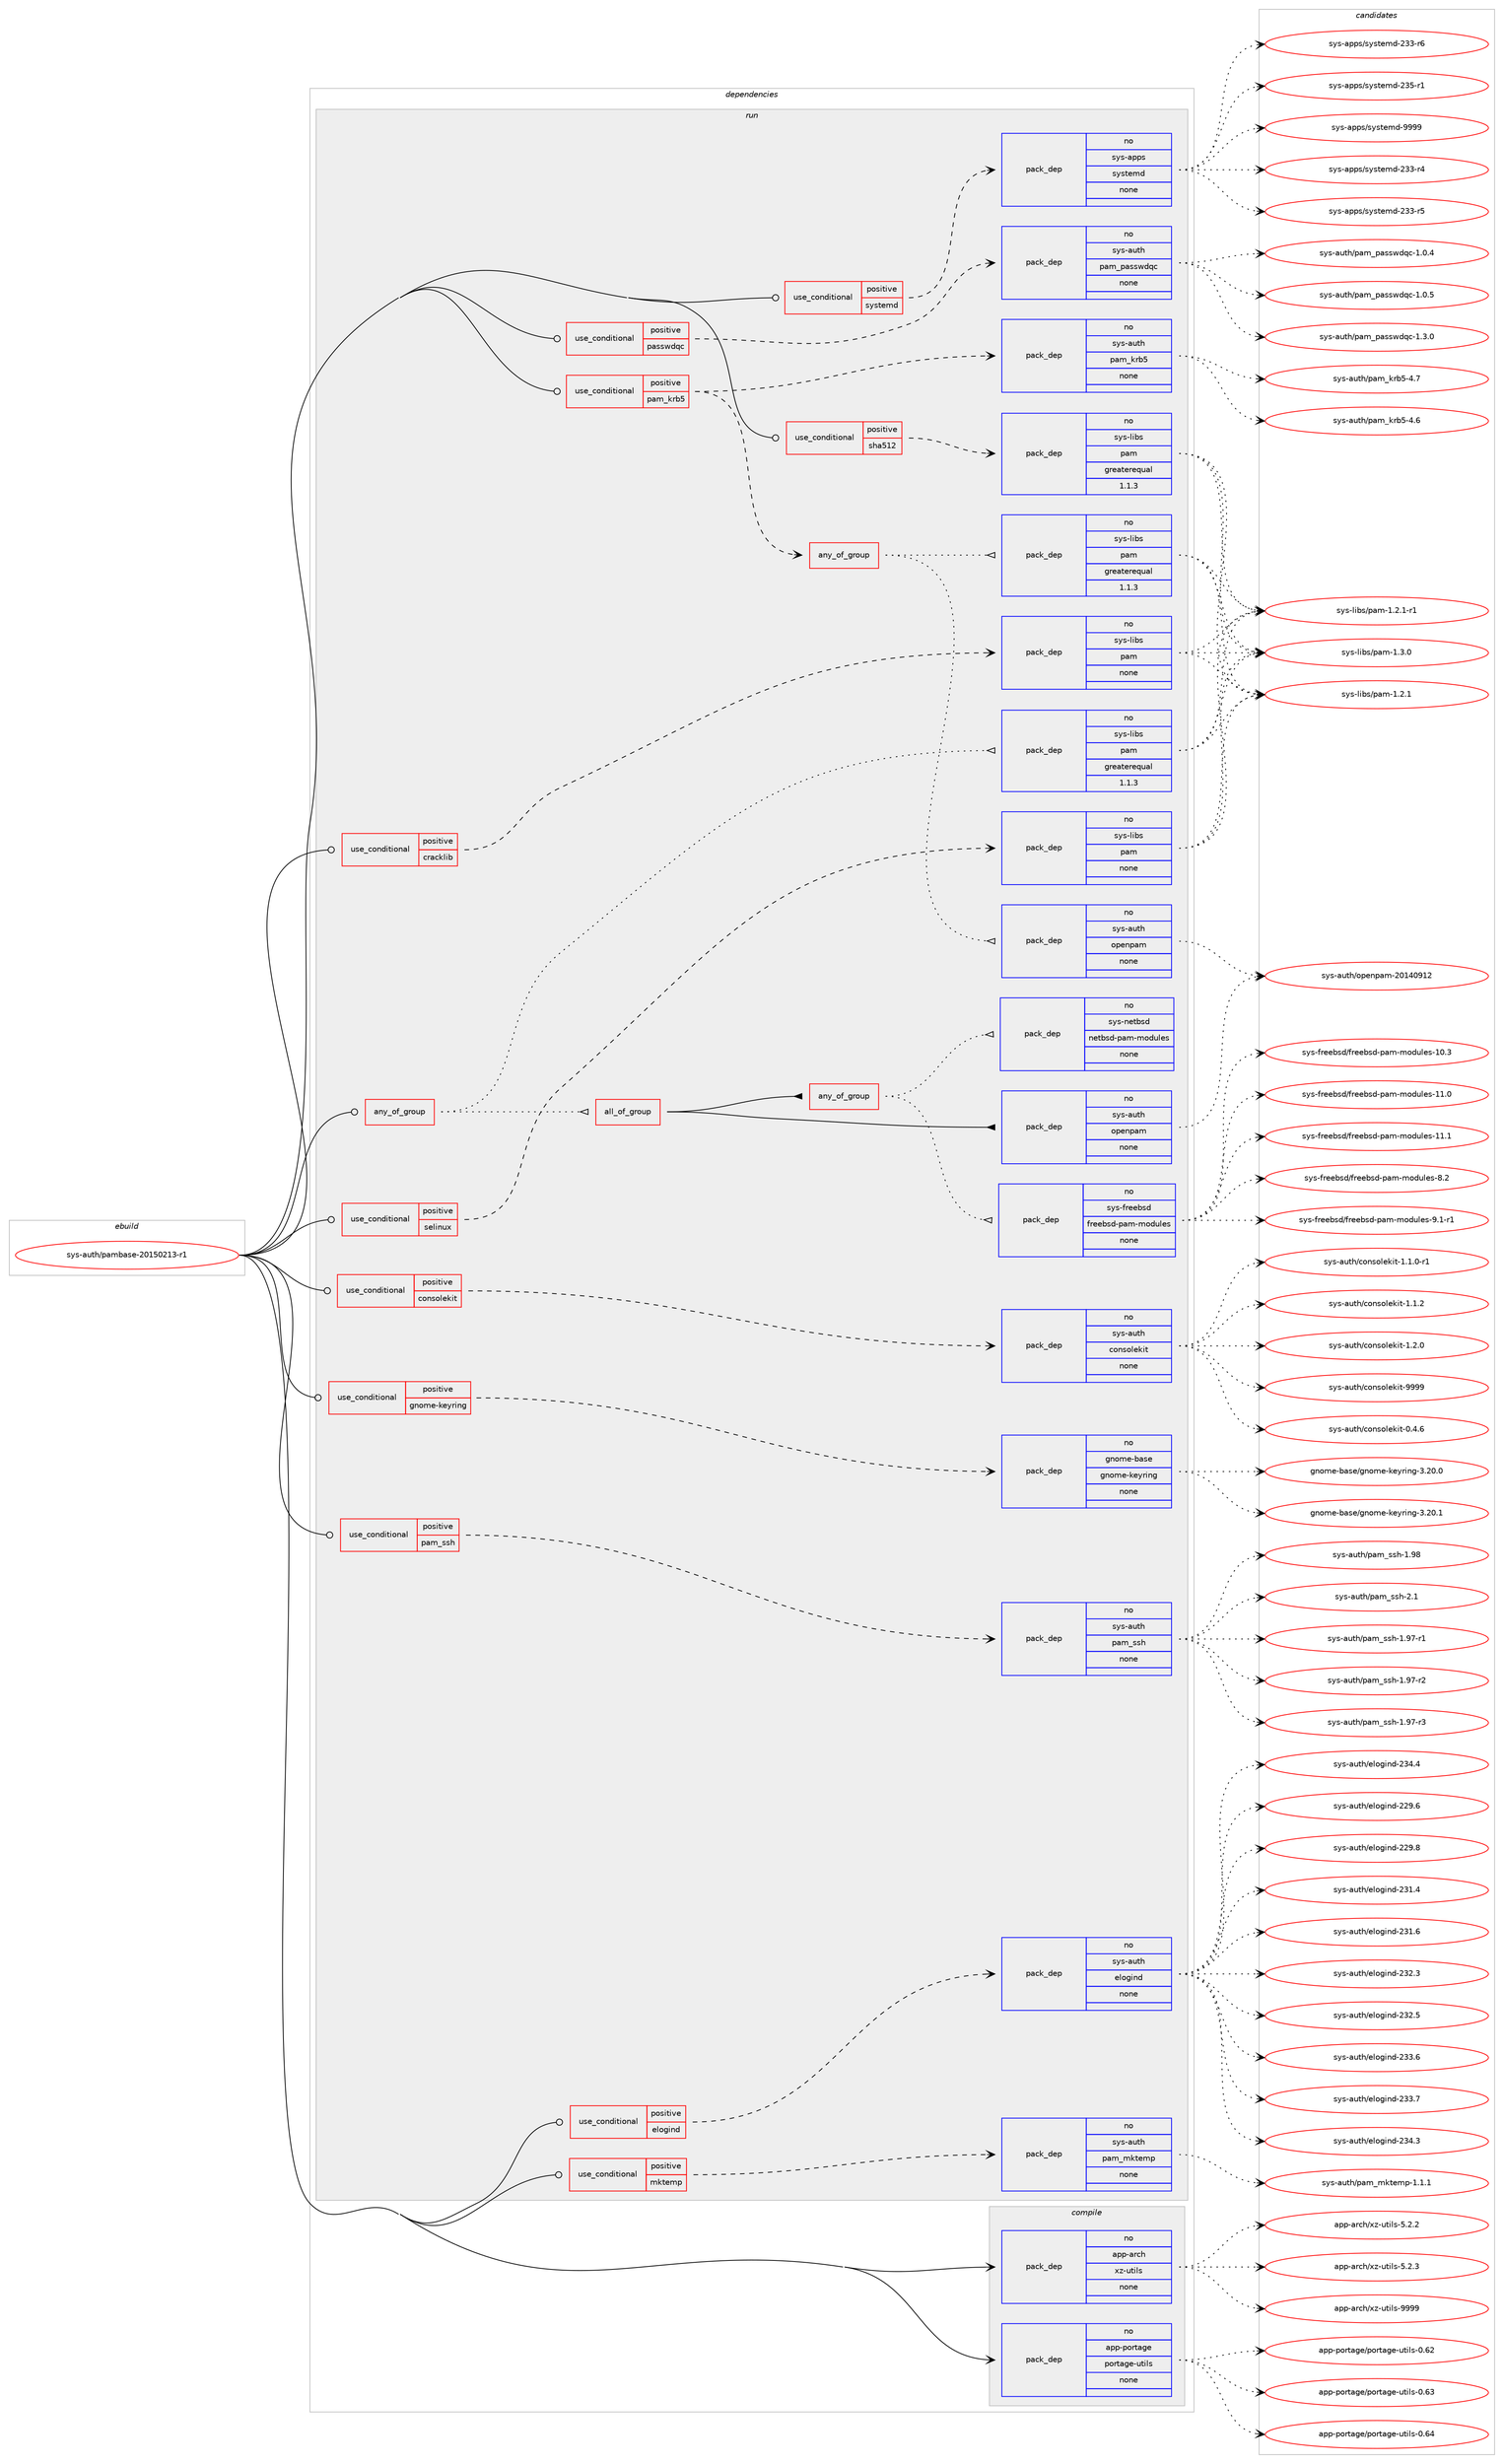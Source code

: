digraph prolog {

# *************
# Graph options
# *************

newrank=true;
concentrate=true;
compound=true;
graph [rankdir=LR,fontname=Helvetica,fontsize=10,ranksep=1.5];#, ranksep=2.5, nodesep=0.2];
edge  [arrowhead=vee];
node  [fontname=Helvetica,fontsize=10];

# **********
# The ebuild
# **********

subgraph cluster_leftcol {
color=gray;
rank=same;
label=<<i>ebuild</i>>;
id [label="sys-auth/pambase-20150213-r1", color=red, width=4, href="../sys-auth/pambase-20150213-r1.svg"];
}

# ****************
# The dependencies
# ****************

subgraph cluster_midcol {
color=gray;
label=<<i>dependencies</i>>;
subgraph cluster_compile {
fillcolor="#eeeeee";
style=filled;
label=<<i>compile</i>>;
subgraph pack352737 {
dependency475556 [label=<<TABLE BORDER="0" CELLBORDER="1" CELLSPACING="0" CELLPADDING="4" WIDTH="220"><TR><TD ROWSPAN="6" CELLPADDING="30">pack_dep</TD></TR><TR><TD WIDTH="110">no</TD></TR><TR><TD>app-arch</TD></TR><TR><TD>xz-utils</TD></TR><TR><TD>none</TD></TR><TR><TD></TD></TR></TABLE>>, shape=none, color=blue];
}
id:e -> dependency475556:w [weight=20,style="solid",arrowhead="vee"];
subgraph pack352738 {
dependency475557 [label=<<TABLE BORDER="0" CELLBORDER="1" CELLSPACING="0" CELLPADDING="4" WIDTH="220"><TR><TD ROWSPAN="6" CELLPADDING="30">pack_dep</TD></TR><TR><TD WIDTH="110">no</TD></TR><TR><TD>app-portage</TD></TR><TR><TD>portage-utils</TD></TR><TR><TD>none</TD></TR><TR><TD></TD></TR></TABLE>>, shape=none, color=blue];
}
id:e -> dependency475557:w [weight=20,style="solid",arrowhead="vee"];
}
subgraph cluster_compileandrun {
fillcolor="#eeeeee";
style=filled;
label=<<i>compile and run</i>>;
}
subgraph cluster_run {
fillcolor="#eeeeee";
style=filled;
label=<<i>run</i>>;
subgraph any8011 {
dependency475558 [label=<<TABLE BORDER="0" CELLBORDER="1" CELLSPACING="0" CELLPADDING="4"><TR><TD CELLPADDING="10">any_of_group</TD></TR></TABLE>>, shape=none, color=red];subgraph pack352739 {
dependency475559 [label=<<TABLE BORDER="0" CELLBORDER="1" CELLSPACING="0" CELLPADDING="4" WIDTH="220"><TR><TD ROWSPAN="6" CELLPADDING="30">pack_dep</TD></TR><TR><TD WIDTH="110">no</TD></TR><TR><TD>sys-libs</TD></TR><TR><TD>pam</TD></TR><TR><TD>greaterequal</TD></TR><TR><TD>1.1.3</TD></TR></TABLE>>, shape=none, color=blue];
}
dependency475558:e -> dependency475559:w [weight=20,style="dotted",arrowhead="oinv"];
subgraph all277 {
dependency475560 [label=<<TABLE BORDER="0" CELLBORDER="1" CELLSPACING="0" CELLPADDING="4"><TR><TD CELLPADDING="10">all_of_group</TD></TR></TABLE>>, shape=none, color=red];subgraph pack352740 {
dependency475561 [label=<<TABLE BORDER="0" CELLBORDER="1" CELLSPACING="0" CELLPADDING="4" WIDTH="220"><TR><TD ROWSPAN="6" CELLPADDING="30">pack_dep</TD></TR><TR><TD WIDTH="110">no</TD></TR><TR><TD>sys-auth</TD></TR><TR><TD>openpam</TD></TR><TR><TD>none</TD></TR><TR><TD></TD></TR></TABLE>>, shape=none, color=blue];
}
dependency475560:e -> dependency475561:w [weight=20,style="solid",arrowhead="inv"];
subgraph any8012 {
dependency475562 [label=<<TABLE BORDER="0" CELLBORDER="1" CELLSPACING="0" CELLPADDING="4"><TR><TD CELLPADDING="10">any_of_group</TD></TR></TABLE>>, shape=none, color=red];subgraph pack352741 {
dependency475563 [label=<<TABLE BORDER="0" CELLBORDER="1" CELLSPACING="0" CELLPADDING="4" WIDTH="220"><TR><TD ROWSPAN="6" CELLPADDING="30">pack_dep</TD></TR><TR><TD WIDTH="110">no</TD></TR><TR><TD>sys-freebsd</TD></TR><TR><TD>freebsd-pam-modules</TD></TR><TR><TD>none</TD></TR><TR><TD></TD></TR></TABLE>>, shape=none, color=blue];
}
dependency475562:e -> dependency475563:w [weight=20,style="dotted",arrowhead="oinv"];
subgraph pack352742 {
dependency475564 [label=<<TABLE BORDER="0" CELLBORDER="1" CELLSPACING="0" CELLPADDING="4" WIDTH="220"><TR><TD ROWSPAN="6" CELLPADDING="30">pack_dep</TD></TR><TR><TD WIDTH="110">no</TD></TR><TR><TD>sys-netbsd</TD></TR><TR><TD>netbsd-pam-modules</TD></TR><TR><TD>none</TD></TR><TR><TD></TD></TR></TABLE>>, shape=none, color=blue];
}
dependency475562:e -> dependency475564:w [weight=20,style="dotted",arrowhead="oinv"];
}
dependency475560:e -> dependency475562:w [weight=20,style="solid",arrowhead="inv"];
}
dependency475558:e -> dependency475560:w [weight=20,style="dotted",arrowhead="oinv"];
}
id:e -> dependency475558:w [weight=20,style="solid",arrowhead="odot"];
subgraph cond114534 {
dependency475565 [label=<<TABLE BORDER="0" CELLBORDER="1" CELLSPACING="0" CELLPADDING="4"><TR><TD ROWSPAN="3" CELLPADDING="10">use_conditional</TD></TR><TR><TD>positive</TD></TR><TR><TD>consolekit</TD></TR></TABLE>>, shape=none, color=red];
subgraph pack352743 {
dependency475566 [label=<<TABLE BORDER="0" CELLBORDER="1" CELLSPACING="0" CELLPADDING="4" WIDTH="220"><TR><TD ROWSPAN="6" CELLPADDING="30">pack_dep</TD></TR><TR><TD WIDTH="110">no</TD></TR><TR><TD>sys-auth</TD></TR><TR><TD>consolekit</TD></TR><TR><TD>none</TD></TR><TR><TD></TD></TR></TABLE>>, shape=none, color=blue];
}
dependency475565:e -> dependency475566:w [weight=20,style="dashed",arrowhead="vee"];
}
id:e -> dependency475565:w [weight=20,style="solid",arrowhead="odot"];
subgraph cond114535 {
dependency475567 [label=<<TABLE BORDER="0" CELLBORDER="1" CELLSPACING="0" CELLPADDING="4"><TR><TD ROWSPAN="3" CELLPADDING="10">use_conditional</TD></TR><TR><TD>positive</TD></TR><TR><TD>cracklib</TD></TR></TABLE>>, shape=none, color=red];
subgraph pack352744 {
dependency475568 [label=<<TABLE BORDER="0" CELLBORDER="1" CELLSPACING="0" CELLPADDING="4" WIDTH="220"><TR><TD ROWSPAN="6" CELLPADDING="30">pack_dep</TD></TR><TR><TD WIDTH="110">no</TD></TR><TR><TD>sys-libs</TD></TR><TR><TD>pam</TD></TR><TR><TD>none</TD></TR><TR><TD></TD></TR></TABLE>>, shape=none, color=blue];
}
dependency475567:e -> dependency475568:w [weight=20,style="dashed",arrowhead="vee"];
}
id:e -> dependency475567:w [weight=20,style="solid",arrowhead="odot"];
subgraph cond114536 {
dependency475569 [label=<<TABLE BORDER="0" CELLBORDER="1" CELLSPACING="0" CELLPADDING="4"><TR><TD ROWSPAN="3" CELLPADDING="10">use_conditional</TD></TR><TR><TD>positive</TD></TR><TR><TD>elogind</TD></TR></TABLE>>, shape=none, color=red];
subgraph pack352745 {
dependency475570 [label=<<TABLE BORDER="0" CELLBORDER="1" CELLSPACING="0" CELLPADDING="4" WIDTH="220"><TR><TD ROWSPAN="6" CELLPADDING="30">pack_dep</TD></TR><TR><TD WIDTH="110">no</TD></TR><TR><TD>sys-auth</TD></TR><TR><TD>elogind</TD></TR><TR><TD>none</TD></TR><TR><TD></TD></TR></TABLE>>, shape=none, color=blue];
}
dependency475569:e -> dependency475570:w [weight=20,style="dashed",arrowhead="vee"];
}
id:e -> dependency475569:w [weight=20,style="solid",arrowhead="odot"];
subgraph cond114537 {
dependency475571 [label=<<TABLE BORDER="0" CELLBORDER="1" CELLSPACING="0" CELLPADDING="4"><TR><TD ROWSPAN="3" CELLPADDING="10">use_conditional</TD></TR><TR><TD>positive</TD></TR><TR><TD>gnome-keyring</TD></TR></TABLE>>, shape=none, color=red];
subgraph pack352746 {
dependency475572 [label=<<TABLE BORDER="0" CELLBORDER="1" CELLSPACING="0" CELLPADDING="4" WIDTH="220"><TR><TD ROWSPAN="6" CELLPADDING="30">pack_dep</TD></TR><TR><TD WIDTH="110">no</TD></TR><TR><TD>gnome-base</TD></TR><TR><TD>gnome-keyring</TD></TR><TR><TD>none</TD></TR><TR><TD></TD></TR></TABLE>>, shape=none, color=blue];
}
dependency475571:e -> dependency475572:w [weight=20,style="dashed",arrowhead="vee"];
}
id:e -> dependency475571:w [weight=20,style="solid",arrowhead="odot"];
subgraph cond114538 {
dependency475573 [label=<<TABLE BORDER="0" CELLBORDER="1" CELLSPACING="0" CELLPADDING="4"><TR><TD ROWSPAN="3" CELLPADDING="10">use_conditional</TD></TR><TR><TD>positive</TD></TR><TR><TD>mktemp</TD></TR></TABLE>>, shape=none, color=red];
subgraph pack352747 {
dependency475574 [label=<<TABLE BORDER="0" CELLBORDER="1" CELLSPACING="0" CELLPADDING="4" WIDTH="220"><TR><TD ROWSPAN="6" CELLPADDING="30">pack_dep</TD></TR><TR><TD WIDTH="110">no</TD></TR><TR><TD>sys-auth</TD></TR><TR><TD>pam_mktemp</TD></TR><TR><TD>none</TD></TR><TR><TD></TD></TR></TABLE>>, shape=none, color=blue];
}
dependency475573:e -> dependency475574:w [weight=20,style="dashed",arrowhead="vee"];
}
id:e -> dependency475573:w [weight=20,style="solid",arrowhead="odot"];
subgraph cond114539 {
dependency475575 [label=<<TABLE BORDER="0" CELLBORDER="1" CELLSPACING="0" CELLPADDING="4"><TR><TD ROWSPAN="3" CELLPADDING="10">use_conditional</TD></TR><TR><TD>positive</TD></TR><TR><TD>pam_krb5</TD></TR></TABLE>>, shape=none, color=red];
subgraph any8013 {
dependency475576 [label=<<TABLE BORDER="0" CELLBORDER="1" CELLSPACING="0" CELLPADDING="4"><TR><TD CELLPADDING="10">any_of_group</TD></TR></TABLE>>, shape=none, color=red];subgraph pack352748 {
dependency475577 [label=<<TABLE BORDER="0" CELLBORDER="1" CELLSPACING="0" CELLPADDING="4" WIDTH="220"><TR><TD ROWSPAN="6" CELLPADDING="30">pack_dep</TD></TR><TR><TD WIDTH="110">no</TD></TR><TR><TD>sys-libs</TD></TR><TR><TD>pam</TD></TR><TR><TD>greaterequal</TD></TR><TR><TD>1.1.3</TD></TR></TABLE>>, shape=none, color=blue];
}
dependency475576:e -> dependency475577:w [weight=20,style="dotted",arrowhead="oinv"];
subgraph pack352749 {
dependency475578 [label=<<TABLE BORDER="0" CELLBORDER="1" CELLSPACING="0" CELLPADDING="4" WIDTH="220"><TR><TD ROWSPAN="6" CELLPADDING="30">pack_dep</TD></TR><TR><TD WIDTH="110">no</TD></TR><TR><TD>sys-auth</TD></TR><TR><TD>openpam</TD></TR><TR><TD>none</TD></TR><TR><TD></TD></TR></TABLE>>, shape=none, color=blue];
}
dependency475576:e -> dependency475578:w [weight=20,style="dotted",arrowhead="oinv"];
}
dependency475575:e -> dependency475576:w [weight=20,style="dashed",arrowhead="vee"];
subgraph pack352750 {
dependency475579 [label=<<TABLE BORDER="0" CELLBORDER="1" CELLSPACING="0" CELLPADDING="4" WIDTH="220"><TR><TD ROWSPAN="6" CELLPADDING="30">pack_dep</TD></TR><TR><TD WIDTH="110">no</TD></TR><TR><TD>sys-auth</TD></TR><TR><TD>pam_krb5</TD></TR><TR><TD>none</TD></TR><TR><TD></TD></TR></TABLE>>, shape=none, color=blue];
}
dependency475575:e -> dependency475579:w [weight=20,style="dashed",arrowhead="vee"];
}
id:e -> dependency475575:w [weight=20,style="solid",arrowhead="odot"];
subgraph cond114540 {
dependency475580 [label=<<TABLE BORDER="0" CELLBORDER="1" CELLSPACING="0" CELLPADDING="4"><TR><TD ROWSPAN="3" CELLPADDING="10">use_conditional</TD></TR><TR><TD>positive</TD></TR><TR><TD>pam_ssh</TD></TR></TABLE>>, shape=none, color=red];
subgraph pack352751 {
dependency475581 [label=<<TABLE BORDER="0" CELLBORDER="1" CELLSPACING="0" CELLPADDING="4" WIDTH="220"><TR><TD ROWSPAN="6" CELLPADDING="30">pack_dep</TD></TR><TR><TD WIDTH="110">no</TD></TR><TR><TD>sys-auth</TD></TR><TR><TD>pam_ssh</TD></TR><TR><TD>none</TD></TR><TR><TD></TD></TR></TABLE>>, shape=none, color=blue];
}
dependency475580:e -> dependency475581:w [weight=20,style="dashed",arrowhead="vee"];
}
id:e -> dependency475580:w [weight=20,style="solid",arrowhead="odot"];
subgraph cond114541 {
dependency475582 [label=<<TABLE BORDER="0" CELLBORDER="1" CELLSPACING="0" CELLPADDING="4"><TR><TD ROWSPAN="3" CELLPADDING="10">use_conditional</TD></TR><TR><TD>positive</TD></TR><TR><TD>passwdqc</TD></TR></TABLE>>, shape=none, color=red];
subgraph pack352752 {
dependency475583 [label=<<TABLE BORDER="0" CELLBORDER="1" CELLSPACING="0" CELLPADDING="4" WIDTH="220"><TR><TD ROWSPAN="6" CELLPADDING="30">pack_dep</TD></TR><TR><TD WIDTH="110">no</TD></TR><TR><TD>sys-auth</TD></TR><TR><TD>pam_passwdqc</TD></TR><TR><TD>none</TD></TR><TR><TD></TD></TR></TABLE>>, shape=none, color=blue];
}
dependency475582:e -> dependency475583:w [weight=20,style="dashed",arrowhead="vee"];
}
id:e -> dependency475582:w [weight=20,style="solid",arrowhead="odot"];
subgraph cond114542 {
dependency475584 [label=<<TABLE BORDER="0" CELLBORDER="1" CELLSPACING="0" CELLPADDING="4"><TR><TD ROWSPAN="3" CELLPADDING="10">use_conditional</TD></TR><TR><TD>positive</TD></TR><TR><TD>selinux</TD></TR></TABLE>>, shape=none, color=red];
subgraph pack352753 {
dependency475585 [label=<<TABLE BORDER="0" CELLBORDER="1" CELLSPACING="0" CELLPADDING="4" WIDTH="220"><TR><TD ROWSPAN="6" CELLPADDING="30">pack_dep</TD></TR><TR><TD WIDTH="110">no</TD></TR><TR><TD>sys-libs</TD></TR><TR><TD>pam</TD></TR><TR><TD>none</TD></TR><TR><TD></TD></TR></TABLE>>, shape=none, color=blue];
}
dependency475584:e -> dependency475585:w [weight=20,style="dashed",arrowhead="vee"];
}
id:e -> dependency475584:w [weight=20,style="solid",arrowhead="odot"];
subgraph cond114543 {
dependency475586 [label=<<TABLE BORDER="0" CELLBORDER="1" CELLSPACING="0" CELLPADDING="4"><TR><TD ROWSPAN="3" CELLPADDING="10">use_conditional</TD></TR><TR><TD>positive</TD></TR><TR><TD>sha512</TD></TR></TABLE>>, shape=none, color=red];
subgraph pack352754 {
dependency475587 [label=<<TABLE BORDER="0" CELLBORDER="1" CELLSPACING="0" CELLPADDING="4" WIDTH="220"><TR><TD ROWSPAN="6" CELLPADDING="30">pack_dep</TD></TR><TR><TD WIDTH="110">no</TD></TR><TR><TD>sys-libs</TD></TR><TR><TD>pam</TD></TR><TR><TD>greaterequal</TD></TR><TR><TD>1.1.3</TD></TR></TABLE>>, shape=none, color=blue];
}
dependency475586:e -> dependency475587:w [weight=20,style="dashed",arrowhead="vee"];
}
id:e -> dependency475586:w [weight=20,style="solid",arrowhead="odot"];
subgraph cond114544 {
dependency475588 [label=<<TABLE BORDER="0" CELLBORDER="1" CELLSPACING="0" CELLPADDING="4"><TR><TD ROWSPAN="3" CELLPADDING="10">use_conditional</TD></TR><TR><TD>positive</TD></TR><TR><TD>systemd</TD></TR></TABLE>>, shape=none, color=red];
subgraph pack352755 {
dependency475589 [label=<<TABLE BORDER="0" CELLBORDER="1" CELLSPACING="0" CELLPADDING="4" WIDTH="220"><TR><TD ROWSPAN="6" CELLPADDING="30">pack_dep</TD></TR><TR><TD WIDTH="110">no</TD></TR><TR><TD>sys-apps</TD></TR><TR><TD>systemd</TD></TR><TR><TD>none</TD></TR><TR><TD></TD></TR></TABLE>>, shape=none, color=blue];
}
dependency475588:e -> dependency475589:w [weight=20,style="dashed",arrowhead="vee"];
}
id:e -> dependency475588:w [weight=20,style="solid",arrowhead="odot"];
}
}

# **************
# The candidates
# **************

subgraph cluster_choices {
rank=same;
color=gray;
label=<<i>candidates</i>>;

subgraph choice352737 {
color=black;
nodesep=1;
choice971121124597114991044712012245117116105108115455346504650 [label="app-arch/xz-utils-5.2.2", color=red, width=4,href="../app-arch/xz-utils-5.2.2.svg"];
choice971121124597114991044712012245117116105108115455346504651 [label="app-arch/xz-utils-5.2.3", color=red, width=4,href="../app-arch/xz-utils-5.2.3.svg"];
choice9711211245971149910447120122451171161051081154557575757 [label="app-arch/xz-utils-9999", color=red, width=4,href="../app-arch/xz-utils-9999.svg"];
dependency475556:e -> choice971121124597114991044712012245117116105108115455346504650:w [style=dotted,weight="100"];
dependency475556:e -> choice971121124597114991044712012245117116105108115455346504651:w [style=dotted,weight="100"];
dependency475556:e -> choice9711211245971149910447120122451171161051081154557575757:w [style=dotted,weight="100"];
}
subgraph choice352738 {
color=black;
nodesep=1;
choice9711211245112111114116971031014711211111411697103101451171161051081154548465450 [label="app-portage/portage-utils-0.62", color=red, width=4,href="../app-portage/portage-utils-0.62.svg"];
choice9711211245112111114116971031014711211111411697103101451171161051081154548465451 [label="app-portage/portage-utils-0.63", color=red, width=4,href="../app-portage/portage-utils-0.63.svg"];
choice9711211245112111114116971031014711211111411697103101451171161051081154548465452 [label="app-portage/portage-utils-0.64", color=red, width=4,href="../app-portage/portage-utils-0.64.svg"];
dependency475557:e -> choice9711211245112111114116971031014711211111411697103101451171161051081154548465450:w [style=dotted,weight="100"];
dependency475557:e -> choice9711211245112111114116971031014711211111411697103101451171161051081154548465451:w [style=dotted,weight="100"];
dependency475557:e -> choice9711211245112111114116971031014711211111411697103101451171161051081154548465452:w [style=dotted,weight="100"];
}
subgraph choice352739 {
color=black;
nodesep=1;
choice11512111545108105981154711297109454946504649 [label="sys-libs/pam-1.2.1", color=red, width=4,href="../sys-libs/pam-1.2.1.svg"];
choice115121115451081059811547112971094549465046494511449 [label="sys-libs/pam-1.2.1-r1", color=red, width=4,href="../sys-libs/pam-1.2.1-r1.svg"];
choice11512111545108105981154711297109454946514648 [label="sys-libs/pam-1.3.0", color=red, width=4,href="../sys-libs/pam-1.3.0.svg"];
dependency475559:e -> choice11512111545108105981154711297109454946504649:w [style=dotted,weight="100"];
dependency475559:e -> choice115121115451081059811547112971094549465046494511449:w [style=dotted,weight="100"];
dependency475559:e -> choice11512111545108105981154711297109454946514648:w [style=dotted,weight="100"];
}
subgraph choice352740 {
color=black;
nodesep=1;
choice11512111545971171161044711111210111011297109455048495248574950 [label="sys-auth/openpam-20140912", color=red, width=4,href="../sys-auth/openpam-20140912.svg"];
dependency475561:e -> choice11512111545971171161044711111210111011297109455048495248574950:w [style=dotted,weight="100"];
}
subgraph choice352741 {
color=black;
nodesep=1;
choice115121115451021141011019811510047102114101101981151004511297109451091111001171081011154549484651 [label="sys-freebsd/freebsd-pam-modules-10.3", color=red, width=4,href="../sys-freebsd/freebsd-pam-modules-10.3.svg"];
choice115121115451021141011019811510047102114101101981151004511297109451091111001171081011154549494648 [label="sys-freebsd/freebsd-pam-modules-11.0", color=red, width=4,href="../sys-freebsd/freebsd-pam-modules-11.0.svg"];
choice115121115451021141011019811510047102114101101981151004511297109451091111001171081011154549494649 [label="sys-freebsd/freebsd-pam-modules-11.1", color=red, width=4,href="../sys-freebsd/freebsd-pam-modules-11.1.svg"];
choice1151211154510211410110198115100471021141011019811510045112971094510911110011710810111545564650 [label="sys-freebsd/freebsd-pam-modules-8.2", color=red, width=4,href="../sys-freebsd/freebsd-pam-modules-8.2.svg"];
choice11512111545102114101101981151004710211410110198115100451129710945109111100117108101115455746494511449 [label="sys-freebsd/freebsd-pam-modules-9.1-r1", color=red, width=4,href="../sys-freebsd/freebsd-pam-modules-9.1-r1.svg"];
dependency475563:e -> choice115121115451021141011019811510047102114101101981151004511297109451091111001171081011154549484651:w [style=dotted,weight="100"];
dependency475563:e -> choice115121115451021141011019811510047102114101101981151004511297109451091111001171081011154549494648:w [style=dotted,weight="100"];
dependency475563:e -> choice115121115451021141011019811510047102114101101981151004511297109451091111001171081011154549494649:w [style=dotted,weight="100"];
dependency475563:e -> choice1151211154510211410110198115100471021141011019811510045112971094510911110011710810111545564650:w [style=dotted,weight="100"];
dependency475563:e -> choice11512111545102114101101981151004710211410110198115100451129710945109111100117108101115455746494511449:w [style=dotted,weight="100"];
}
subgraph choice352742 {
color=black;
nodesep=1;
}
subgraph choice352743 {
color=black;
nodesep=1;
choice11512111545971171161044799111110115111108101107105116454846524654 [label="sys-auth/consolekit-0.4.6", color=red, width=4,href="../sys-auth/consolekit-0.4.6.svg"];
choice115121115459711711610447991111101151111081011071051164549464946484511449 [label="sys-auth/consolekit-1.1.0-r1", color=red, width=4,href="../sys-auth/consolekit-1.1.0-r1.svg"];
choice11512111545971171161044799111110115111108101107105116454946494650 [label="sys-auth/consolekit-1.1.2", color=red, width=4,href="../sys-auth/consolekit-1.1.2.svg"];
choice11512111545971171161044799111110115111108101107105116454946504648 [label="sys-auth/consolekit-1.2.0", color=red, width=4,href="../sys-auth/consolekit-1.2.0.svg"];
choice115121115459711711610447991111101151111081011071051164557575757 [label="sys-auth/consolekit-9999", color=red, width=4,href="../sys-auth/consolekit-9999.svg"];
dependency475566:e -> choice11512111545971171161044799111110115111108101107105116454846524654:w [style=dotted,weight="100"];
dependency475566:e -> choice115121115459711711610447991111101151111081011071051164549464946484511449:w [style=dotted,weight="100"];
dependency475566:e -> choice11512111545971171161044799111110115111108101107105116454946494650:w [style=dotted,weight="100"];
dependency475566:e -> choice11512111545971171161044799111110115111108101107105116454946504648:w [style=dotted,weight="100"];
dependency475566:e -> choice115121115459711711610447991111101151111081011071051164557575757:w [style=dotted,weight="100"];
}
subgraph choice352744 {
color=black;
nodesep=1;
choice11512111545108105981154711297109454946504649 [label="sys-libs/pam-1.2.1", color=red, width=4,href="../sys-libs/pam-1.2.1.svg"];
choice115121115451081059811547112971094549465046494511449 [label="sys-libs/pam-1.2.1-r1", color=red, width=4,href="../sys-libs/pam-1.2.1-r1.svg"];
choice11512111545108105981154711297109454946514648 [label="sys-libs/pam-1.3.0", color=red, width=4,href="../sys-libs/pam-1.3.0.svg"];
dependency475568:e -> choice11512111545108105981154711297109454946504649:w [style=dotted,weight="100"];
dependency475568:e -> choice115121115451081059811547112971094549465046494511449:w [style=dotted,weight="100"];
dependency475568:e -> choice11512111545108105981154711297109454946514648:w [style=dotted,weight="100"];
}
subgraph choice352745 {
color=black;
nodesep=1;
choice115121115459711711610447101108111103105110100455050574654 [label="sys-auth/elogind-229.6", color=red, width=4,href="../sys-auth/elogind-229.6.svg"];
choice115121115459711711610447101108111103105110100455050574656 [label="sys-auth/elogind-229.8", color=red, width=4,href="../sys-auth/elogind-229.8.svg"];
choice115121115459711711610447101108111103105110100455051494652 [label="sys-auth/elogind-231.4", color=red, width=4,href="../sys-auth/elogind-231.4.svg"];
choice115121115459711711610447101108111103105110100455051494654 [label="sys-auth/elogind-231.6", color=red, width=4,href="../sys-auth/elogind-231.6.svg"];
choice115121115459711711610447101108111103105110100455051504651 [label="sys-auth/elogind-232.3", color=red, width=4,href="../sys-auth/elogind-232.3.svg"];
choice115121115459711711610447101108111103105110100455051504653 [label="sys-auth/elogind-232.5", color=red, width=4,href="../sys-auth/elogind-232.5.svg"];
choice115121115459711711610447101108111103105110100455051514654 [label="sys-auth/elogind-233.6", color=red, width=4,href="../sys-auth/elogind-233.6.svg"];
choice115121115459711711610447101108111103105110100455051514655 [label="sys-auth/elogind-233.7", color=red, width=4,href="../sys-auth/elogind-233.7.svg"];
choice115121115459711711610447101108111103105110100455051524651 [label="sys-auth/elogind-234.3", color=red, width=4,href="../sys-auth/elogind-234.3.svg"];
choice115121115459711711610447101108111103105110100455051524652 [label="sys-auth/elogind-234.4", color=red, width=4,href="../sys-auth/elogind-234.4.svg"];
dependency475570:e -> choice115121115459711711610447101108111103105110100455050574654:w [style=dotted,weight="100"];
dependency475570:e -> choice115121115459711711610447101108111103105110100455050574656:w [style=dotted,weight="100"];
dependency475570:e -> choice115121115459711711610447101108111103105110100455051494652:w [style=dotted,weight="100"];
dependency475570:e -> choice115121115459711711610447101108111103105110100455051494654:w [style=dotted,weight="100"];
dependency475570:e -> choice115121115459711711610447101108111103105110100455051504651:w [style=dotted,weight="100"];
dependency475570:e -> choice115121115459711711610447101108111103105110100455051504653:w [style=dotted,weight="100"];
dependency475570:e -> choice115121115459711711610447101108111103105110100455051514654:w [style=dotted,weight="100"];
dependency475570:e -> choice115121115459711711610447101108111103105110100455051514655:w [style=dotted,weight="100"];
dependency475570:e -> choice115121115459711711610447101108111103105110100455051524651:w [style=dotted,weight="100"];
dependency475570:e -> choice115121115459711711610447101108111103105110100455051524652:w [style=dotted,weight="100"];
}
subgraph choice352746 {
color=black;
nodesep=1;
choice103110111109101459897115101471031101111091014510710112111410511010345514650484648 [label="gnome-base/gnome-keyring-3.20.0", color=red, width=4,href="../gnome-base/gnome-keyring-3.20.0.svg"];
choice103110111109101459897115101471031101111091014510710112111410511010345514650484649 [label="gnome-base/gnome-keyring-3.20.1", color=red, width=4,href="../gnome-base/gnome-keyring-3.20.1.svg"];
dependency475572:e -> choice103110111109101459897115101471031101111091014510710112111410511010345514650484648:w [style=dotted,weight="100"];
dependency475572:e -> choice103110111109101459897115101471031101111091014510710112111410511010345514650484649:w [style=dotted,weight="100"];
}
subgraph choice352747 {
color=black;
nodesep=1;
choice1151211154597117116104471129710995109107116101109112454946494649 [label="sys-auth/pam_mktemp-1.1.1", color=red, width=4,href="../sys-auth/pam_mktemp-1.1.1.svg"];
dependency475574:e -> choice1151211154597117116104471129710995109107116101109112454946494649:w [style=dotted,weight="100"];
}
subgraph choice352748 {
color=black;
nodesep=1;
choice11512111545108105981154711297109454946504649 [label="sys-libs/pam-1.2.1", color=red, width=4,href="../sys-libs/pam-1.2.1.svg"];
choice115121115451081059811547112971094549465046494511449 [label="sys-libs/pam-1.2.1-r1", color=red, width=4,href="../sys-libs/pam-1.2.1-r1.svg"];
choice11512111545108105981154711297109454946514648 [label="sys-libs/pam-1.3.0", color=red, width=4,href="../sys-libs/pam-1.3.0.svg"];
dependency475577:e -> choice11512111545108105981154711297109454946504649:w [style=dotted,weight="100"];
dependency475577:e -> choice115121115451081059811547112971094549465046494511449:w [style=dotted,weight="100"];
dependency475577:e -> choice11512111545108105981154711297109454946514648:w [style=dotted,weight="100"];
}
subgraph choice352749 {
color=black;
nodesep=1;
choice11512111545971171161044711111210111011297109455048495248574950 [label="sys-auth/openpam-20140912", color=red, width=4,href="../sys-auth/openpam-20140912.svg"];
dependency475578:e -> choice11512111545971171161044711111210111011297109455048495248574950:w [style=dotted,weight="100"];
}
subgraph choice352750 {
color=black;
nodesep=1;
choice1151211154597117116104471129710995107114985345524654 [label="sys-auth/pam_krb5-4.6", color=red, width=4,href="../sys-auth/pam_krb5-4.6.svg"];
choice1151211154597117116104471129710995107114985345524655 [label="sys-auth/pam_krb5-4.7", color=red, width=4,href="../sys-auth/pam_krb5-4.7.svg"];
dependency475579:e -> choice1151211154597117116104471129710995107114985345524654:w [style=dotted,weight="100"];
dependency475579:e -> choice1151211154597117116104471129710995107114985345524655:w [style=dotted,weight="100"];
}
subgraph choice352751 {
color=black;
nodesep=1;
choice115121115459711711610447112971099511511510445494657554511449 [label="sys-auth/pam_ssh-1.97-r1", color=red, width=4,href="../sys-auth/pam_ssh-1.97-r1.svg"];
choice115121115459711711610447112971099511511510445494657554511450 [label="sys-auth/pam_ssh-1.97-r2", color=red, width=4,href="../sys-auth/pam_ssh-1.97-r2.svg"];
choice115121115459711711610447112971099511511510445494657554511451 [label="sys-auth/pam_ssh-1.97-r3", color=red, width=4,href="../sys-auth/pam_ssh-1.97-r3.svg"];
choice11512111545971171161044711297109951151151044549465756 [label="sys-auth/pam_ssh-1.98", color=red, width=4,href="../sys-auth/pam_ssh-1.98.svg"];
choice115121115459711711610447112971099511511510445504649 [label="sys-auth/pam_ssh-2.1", color=red, width=4,href="../sys-auth/pam_ssh-2.1.svg"];
dependency475581:e -> choice115121115459711711610447112971099511511510445494657554511449:w [style=dotted,weight="100"];
dependency475581:e -> choice115121115459711711610447112971099511511510445494657554511450:w [style=dotted,weight="100"];
dependency475581:e -> choice115121115459711711610447112971099511511510445494657554511451:w [style=dotted,weight="100"];
dependency475581:e -> choice11512111545971171161044711297109951151151044549465756:w [style=dotted,weight="100"];
dependency475581:e -> choice115121115459711711610447112971099511511510445504649:w [style=dotted,weight="100"];
}
subgraph choice352752 {
color=black;
nodesep=1;
choice11512111545971171161044711297109951129711511511910011399454946484652 [label="sys-auth/pam_passwdqc-1.0.4", color=red, width=4,href="../sys-auth/pam_passwdqc-1.0.4.svg"];
choice11512111545971171161044711297109951129711511511910011399454946484653 [label="sys-auth/pam_passwdqc-1.0.5", color=red, width=4,href="../sys-auth/pam_passwdqc-1.0.5.svg"];
choice11512111545971171161044711297109951129711511511910011399454946514648 [label="sys-auth/pam_passwdqc-1.3.0", color=red, width=4,href="../sys-auth/pam_passwdqc-1.3.0.svg"];
dependency475583:e -> choice11512111545971171161044711297109951129711511511910011399454946484652:w [style=dotted,weight="100"];
dependency475583:e -> choice11512111545971171161044711297109951129711511511910011399454946484653:w [style=dotted,weight="100"];
dependency475583:e -> choice11512111545971171161044711297109951129711511511910011399454946514648:w [style=dotted,weight="100"];
}
subgraph choice352753 {
color=black;
nodesep=1;
choice11512111545108105981154711297109454946504649 [label="sys-libs/pam-1.2.1", color=red, width=4,href="../sys-libs/pam-1.2.1.svg"];
choice115121115451081059811547112971094549465046494511449 [label="sys-libs/pam-1.2.1-r1", color=red, width=4,href="../sys-libs/pam-1.2.1-r1.svg"];
choice11512111545108105981154711297109454946514648 [label="sys-libs/pam-1.3.0", color=red, width=4,href="../sys-libs/pam-1.3.0.svg"];
dependency475585:e -> choice11512111545108105981154711297109454946504649:w [style=dotted,weight="100"];
dependency475585:e -> choice115121115451081059811547112971094549465046494511449:w [style=dotted,weight="100"];
dependency475585:e -> choice11512111545108105981154711297109454946514648:w [style=dotted,weight="100"];
}
subgraph choice352754 {
color=black;
nodesep=1;
choice11512111545108105981154711297109454946504649 [label="sys-libs/pam-1.2.1", color=red, width=4,href="../sys-libs/pam-1.2.1.svg"];
choice115121115451081059811547112971094549465046494511449 [label="sys-libs/pam-1.2.1-r1", color=red, width=4,href="../sys-libs/pam-1.2.1-r1.svg"];
choice11512111545108105981154711297109454946514648 [label="sys-libs/pam-1.3.0", color=red, width=4,href="../sys-libs/pam-1.3.0.svg"];
dependency475587:e -> choice11512111545108105981154711297109454946504649:w [style=dotted,weight="100"];
dependency475587:e -> choice115121115451081059811547112971094549465046494511449:w [style=dotted,weight="100"];
dependency475587:e -> choice11512111545108105981154711297109454946514648:w [style=dotted,weight="100"];
}
subgraph choice352755 {
color=black;
nodesep=1;
choice115121115459711211211547115121115116101109100455051514511452 [label="sys-apps/systemd-233-r4", color=red, width=4,href="../sys-apps/systemd-233-r4.svg"];
choice115121115459711211211547115121115116101109100455051514511453 [label="sys-apps/systemd-233-r5", color=red, width=4,href="../sys-apps/systemd-233-r5.svg"];
choice115121115459711211211547115121115116101109100455051514511454 [label="sys-apps/systemd-233-r6", color=red, width=4,href="../sys-apps/systemd-233-r6.svg"];
choice115121115459711211211547115121115116101109100455051534511449 [label="sys-apps/systemd-235-r1", color=red, width=4,href="../sys-apps/systemd-235-r1.svg"];
choice1151211154597112112115471151211151161011091004557575757 [label="sys-apps/systemd-9999", color=red, width=4,href="../sys-apps/systemd-9999.svg"];
dependency475589:e -> choice115121115459711211211547115121115116101109100455051514511452:w [style=dotted,weight="100"];
dependency475589:e -> choice115121115459711211211547115121115116101109100455051514511453:w [style=dotted,weight="100"];
dependency475589:e -> choice115121115459711211211547115121115116101109100455051514511454:w [style=dotted,weight="100"];
dependency475589:e -> choice115121115459711211211547115121115116101109100455051534511449:w [style=dotted,weight="100"];
dependency475589:e -> choice1151211154597112112115471151211151161011091004557575757:w [style=dotted,weight="100"];
}
}

}
